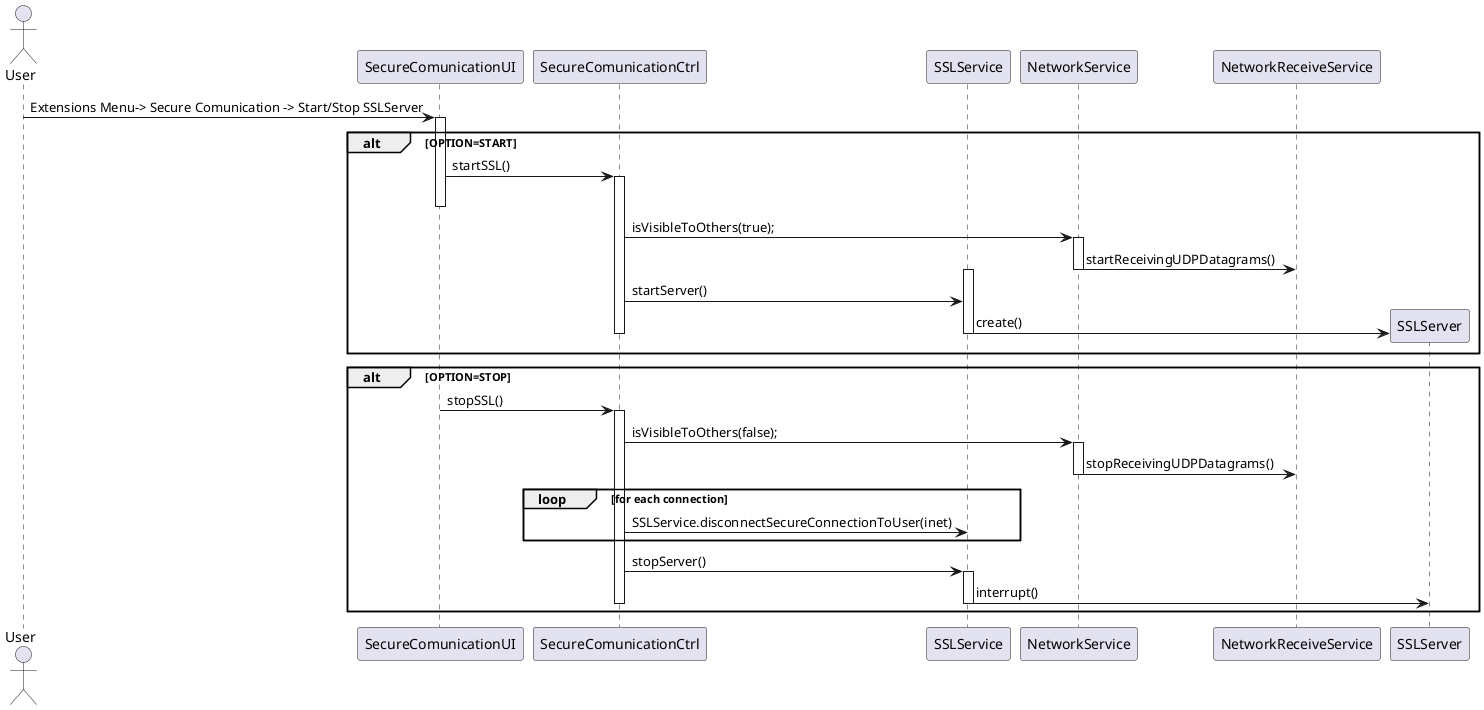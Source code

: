@startuml doc-files/ipc_06_01_menu_setup.png
  actor User
  participant "SecureComunicationUI" as UI
  participant "SecureComunicationCtrl" as ctrl
  participant "SSLService" as ssls
  participant "NetworkService" as net
  participant "NetworkReceiveService" as receive
  participant "SSLServer" as ssl
  User -> UI : Extensions Menu-> Secure Comunication -> Start/Stop SSLServer
  activate UI
  alt OPTION=START
  UI -> ctrl : startSSL()
  activate ctrl
  deactivate UI
  ctrl -> net : isVisibleToOthers(true);
  activate net
  net -> receive : startReceivingUDPDatagrams()
  deactivate net
  activate ssls
  ctrl -> ssls : startServer()
  create ssl
  ssls -> ssl:create()
  deactivate ssls
  deactivate ctrl
  end alt
  alt OPTION=STOP
  activate UI
  UI -> ctrl : stopSSL()
  deactivate UI
  activate ctrl
  ctrl -> net : isVisibleToOthers(false);
  activate net
  net -> receive : stopReceivingUDPDatagrams()
  deactivate net
  loop for each connection
  ctrl -> ssls: SSLService.disconnectSecureConnectionToUser(inet)
  end loop
  ctrl -> ssls: stopServer()
  activate ssls
  ssls->ssl: interrupt()
  deactivate ssls
  deactivate ctrl
  end alt    
  @enduml